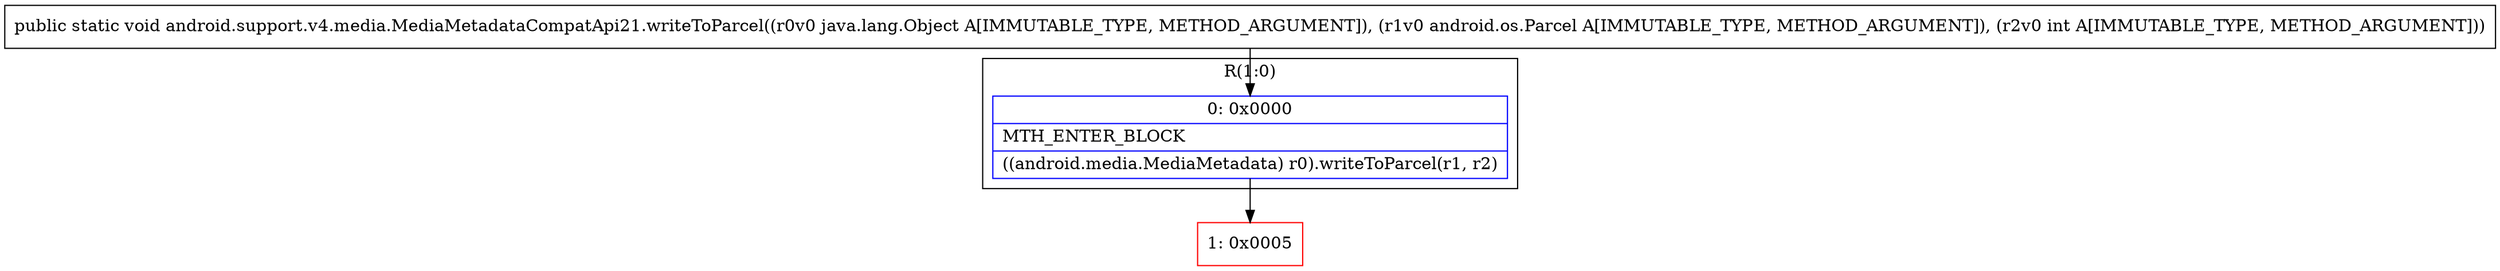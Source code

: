 digraph "CFG forandroid.support.v4.media.MediaMetadataCompatApi21.writeToParcel(Ljava\/lang\/Object;Landroid\/os\/Parcel;I)V" {
subgraph cluster_Region_834243077 {
label = "R(1:0)";
node [shape=record,color=blue];
Node_0 [shape=record,label="{0\:\ 0x0000|MTH_ENTER_BLOCK\l|((android.media.MediaMetadata) r0).writeToParcel(r1, r2)\l}"];
}
Node_1 [shape=record,color=red,label="{1\:\ 0x0005}"];
MethodNode[shape=record,label="{public static void android.support.v4.media.MediaMetadataCompatApi21.writeToParcel((r0v0 java.lang.Object A[IMMUTABLE_TYPE, METHOD_ARGUMENT]), (r1v0 android.os.Parcel A[IMMUTABLE_TYPE, METHOD_ARGUMENT]), (r2v0 int A[IMMUTABLE_TYPE, METHOD_ARGUMENT])) }"];
MethodNode -> Node_0;
Node_0 -> Node_1;
}

